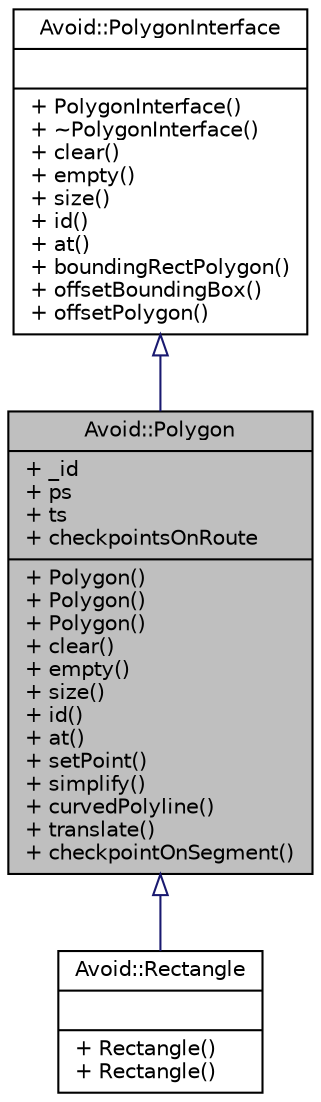 digraph "Avoid::Polygon"
{
  edge [fontname="Helvetica",fontsize="10",labelfontname="Helvetica",labelfontsize="10"];
  node [fontname="Helvetica",fontsize="10",shape=record];
  Node1 [label="{Avoid::Polygon\n|+ _id\l+ ps\l+ ts\l+ checkpointsOnRoute\l|+ Polygon()\l+ Polygon()\l+ Polygon()\l+ clear()\l+ empty()\l+ size()\l+ id()\l+ at()\l+ setPoint()\l+ simplify()\l+ curvedPolyline()\l+ translate()\l+ checkpointOnSegment()\l}",height=0.2,width=0.4,color="black", fillcolor="grey75", style="filled" fontcolor="black"];
  Node2 -> Node1 [dir="back",color="midnightblue",fontsize="10",style="solid",arrowtail="onormal",fontname="Helvetica"];
  Node2 [label="{Avoid::PolygonInterface\n||+ PolygonInterface()\l+ ~PolygonInterface()\l+ clear()\l+ empty()\l+ size()\l+ id()\l+ at()\l+ boundingRectPolygon()\l+ offsetBoundingBox()\l+ offsetPolygon()\l}",height=0.2,width=0.4,color="black", fillcolor="white", style="filled",URL="$classAvoid_1_1PolygonInterface.html",tooltip="A common interface used by the Polygon classes."];
  Node1 -> Node3 [dir="back",color="midnightblue",fontsize="10",style="solid",arrowtail="onormal",fontname="Helvetica"];
  Node3 [label="{Avoid::Rectangle\n||+ Rectangle()\l+ Rectangle()\l}",height=0.2,width=0.4,color="black", fillcolor="white", style="filled",URL="$classAvoid_1_1Rectangle.html",tooltip="A Rectangle, a simpler way to define the polygon for square or rectangular shapes."];
}
